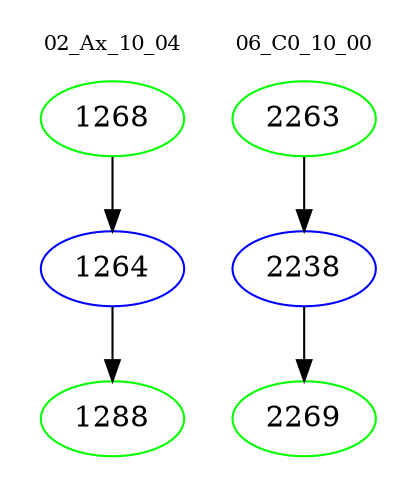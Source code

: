 digraph{
subgraph cluster_0 {
color = white
label = "02_Ax_10_04";
fontsize=10;
T0_1268 [label="1268", color="green"]
T0_1268 -> T0_1264 [color="black"]
T0_1264 [label="1264", color="blue"]
T0_1264 -> T0_1288 [color="black"]
T0_1288 [label="1288", color="green"]
}
subgraph cluster_1 {
color = white
label = "06_C0_10_00";
fontsize=10;
T1_2263 [label="2263", color="green"]
T1_2263 -> T1_2238 [color="black"]
T1_2238 [label="2238", color="blue"]
T1_2238 -> T1_2269 [color="black"]
T1_2269 [label="2269", color="green"]
}
}

